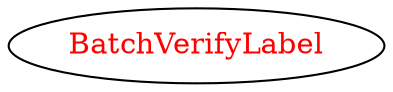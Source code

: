 digraph dependencyGraph {
 concentrate=true;
 ranksep="2.0";
 rankdir="LR"; 
 splines="ortho";
"BatchVerifyLabel" [fontcolor="red"];
}